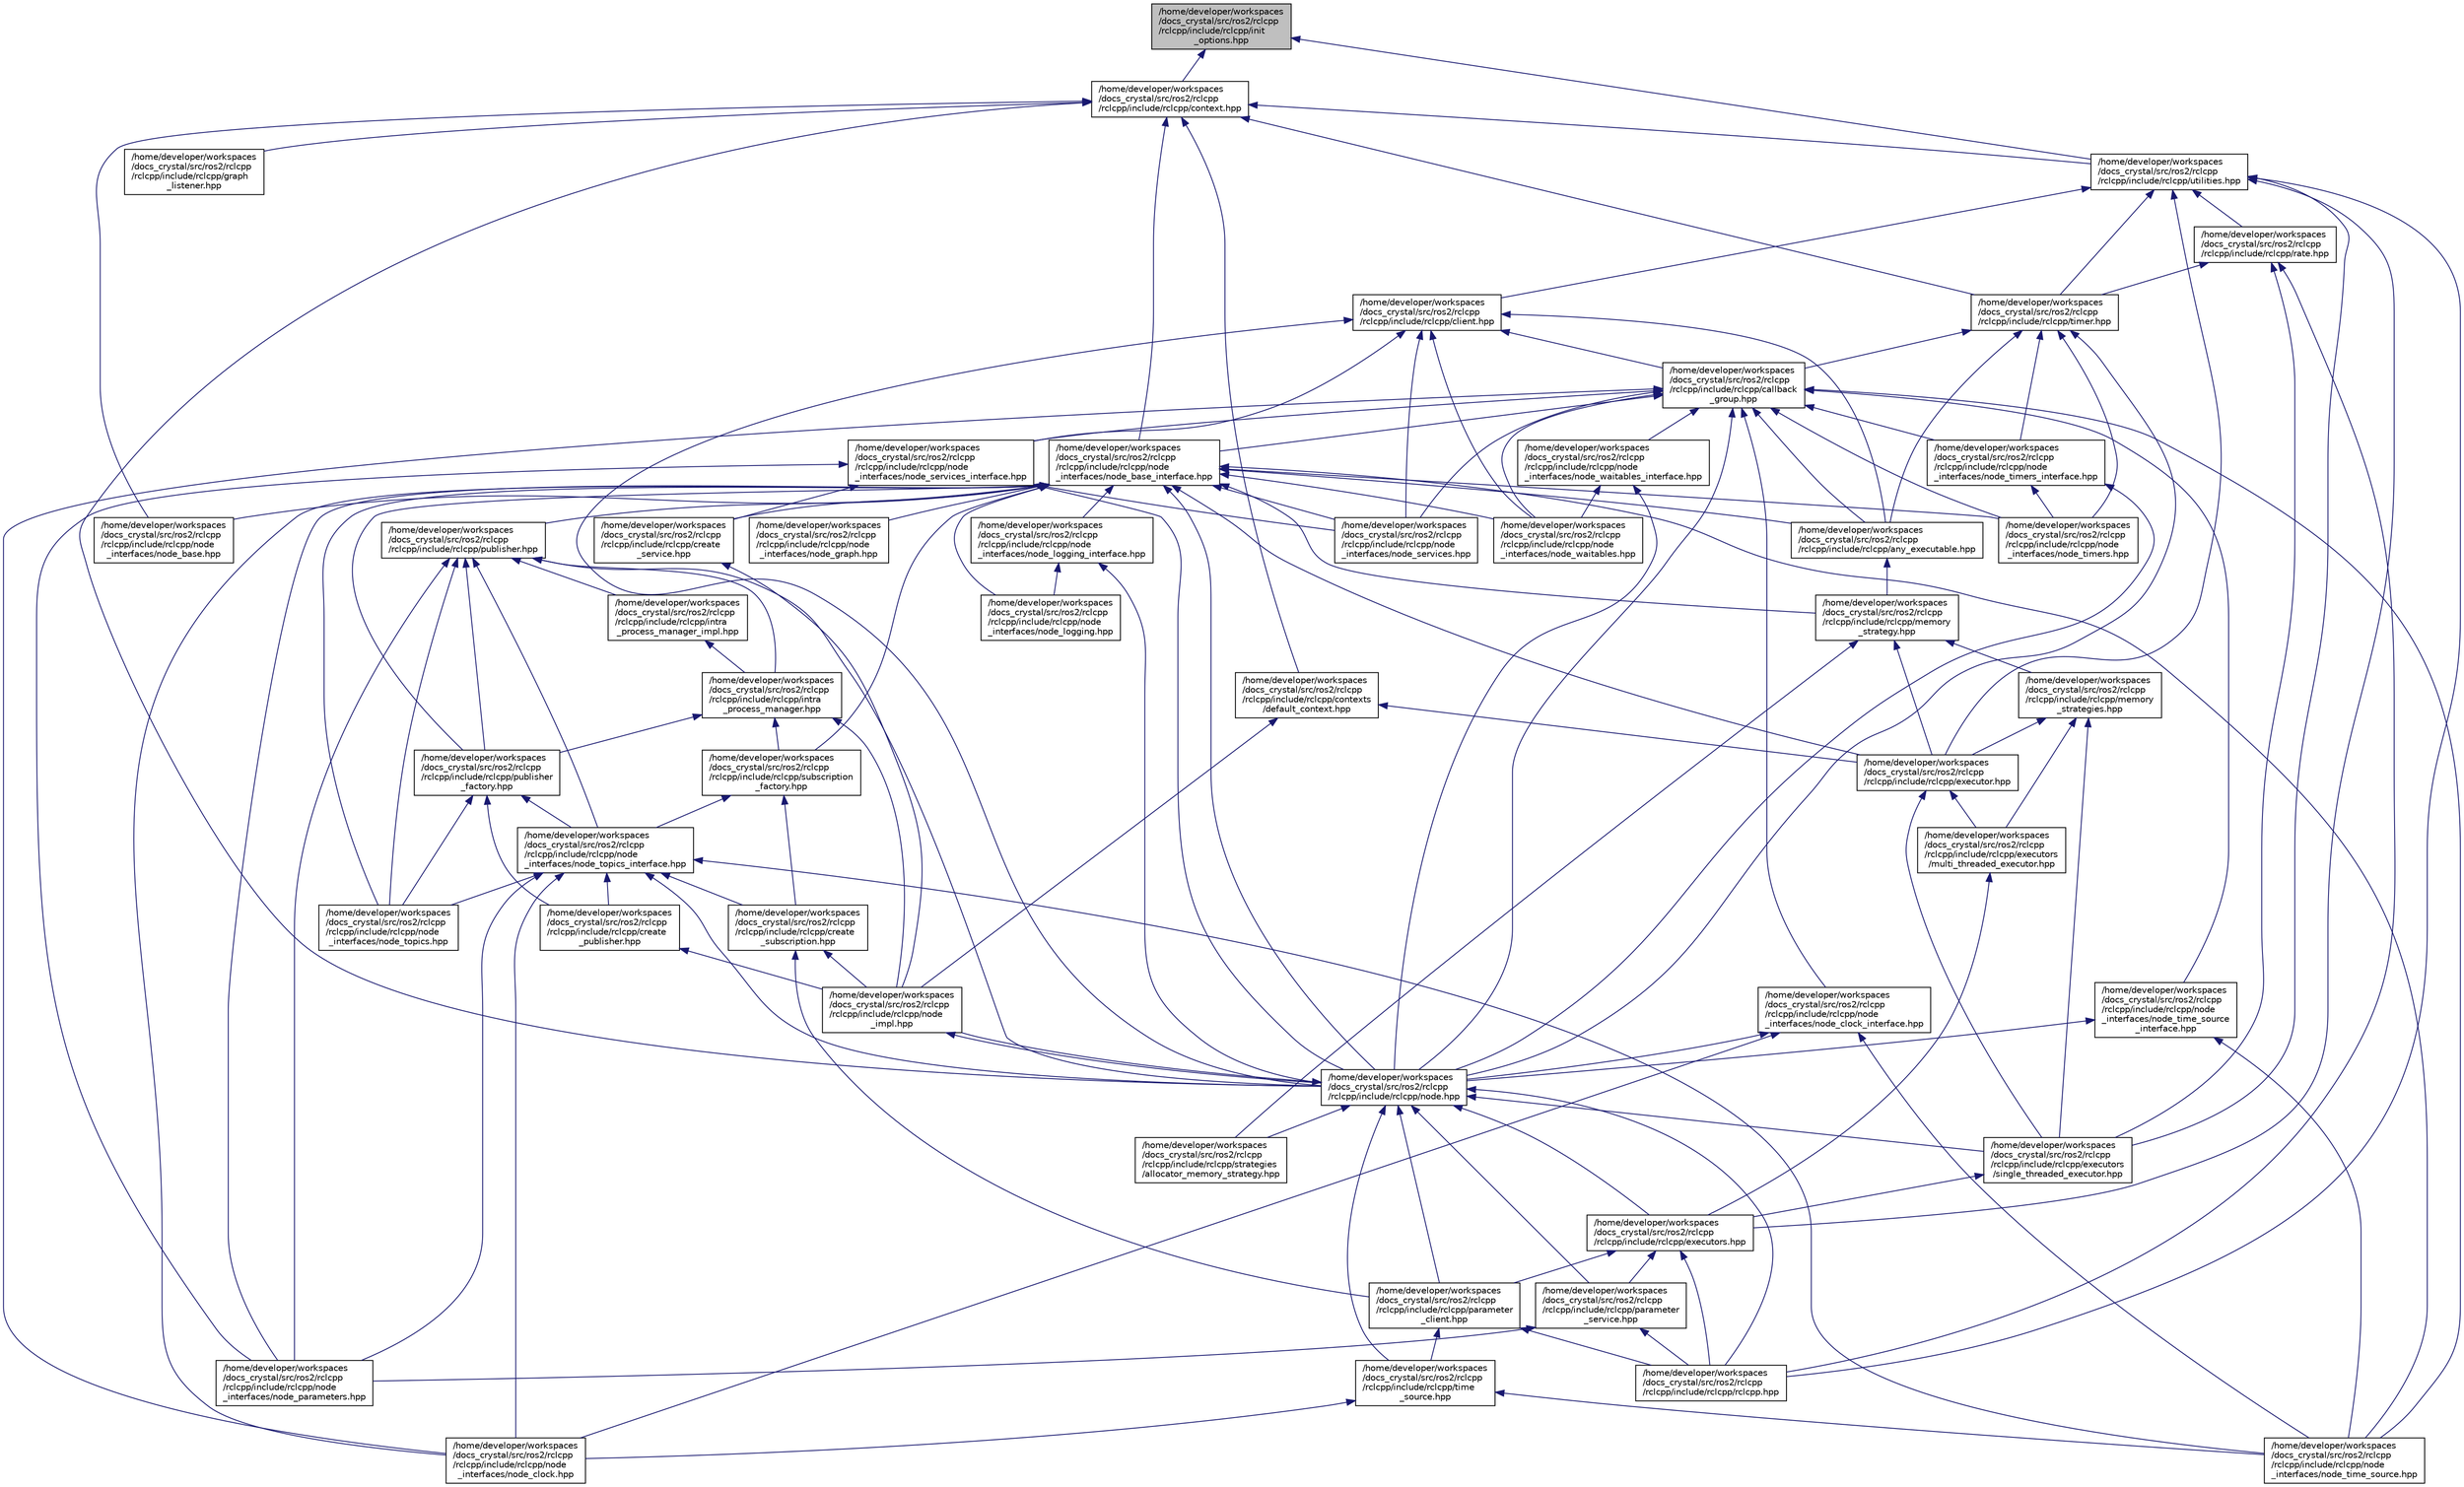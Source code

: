 digraph "/home/developer/workspaces/docs_crystal/src/ros2/rclcpp/rclcpp/include/rclcpp/init_options.hpp"
{
  edge [fontname="Helvetica",fontsize="10",labelfontname="Helvetica",labelfontsize="10"];
  node [fontname="Helvetica",fontsize="10",shape=record];
  Node8 [label="/home/developer/workspaces\l/docs_crystal/src/ros2/rclcpp\l/rclcpp/include/rclcpp/init\l_options.hpp",height=0.2,width=0.4,color="black", fillcolor="grey75", style="filled", fontcolor="black"];
  Node8 -> Node9 [dir="back",color="midnightblue",fontsize="10",style="solid",fontname="Helvetica"];
  Node9 [label="/home/developer/workspaces\l/docs_crystal/src/ros2/rclcpp\l/rclcpp/include/rclcpp/context.hpp",height=0.2,width=0.4,color="black", fillcolor="white", style="filled",URL="$context_8hpp.html"];
  Node9 -> Node10 [dir="back",color="midnightblue",fontsize="10",style="solid",fontname="Helvetica"];
  Node10 [label="/home/developer/workspaces\l/docs_crystal/src/ros2/rclcpp\l/rclcpp/include/rclcpp/contexts\l/default_context.hpp",height=0.2,width=0.4,color="black", fillcolor="white", style="filled",URL="$default__context_8hpp.html"];
  Node10 -> Node11 [dir="back",color="midnightblue",fontsize="10",style="solid",fontname="Helvetica"];
  Node11 [label="/home/developer/workspaces\l/docs_crystal/src/ros2/rclcpp\l/rclcpp/include/rclcpp/executor.hpp",height=0.2,width=0.4,color="black", fillcolor="white", style="filled",URL="$executor_8hpp.html"];
  Node11 -> Node12 [dir="back",color="midnightblue",fontsize="10",style="solid",fontname="Helvetica"];
  Node12 [label="/home/developer/workspaces\l/docs_crystal/src/ros2/rclcpp\l/rclcpp/include/rclcpp/executors\l/multi_threaded_executor.hpp",height=0.2,width=0.4,color="black", fillcolor="white", style="filled",URL="$multi__threaded__executor_8hpp.html"];
  Node12 -> Node13 [dir="back",color="midnightblue",fontsize="10",style="solid",fontname="Helvetica"];
  Node13 [label="/home/developer/workspaces\l/docs_crystal/src/ros2/rclcpp\l/rclcpp/include/rclcpp/executors.hpp",height=0.2,width=0.4,color="black", fillcolor="white", style="filled",URL="$executors_8hpp.html"];
  Node13 -> Node14 [dir="back",color="midnightblue",fontsize="10",style="solid",fontname="Helvetica"];
  Node14 [label="/home/developer/workspaces\l/docs_crystal/src/ros2/rclcpp\l/rclcpp/include/rclcpp/parameter\l_client.hpp",height=0.2,width=0.4,color="black", fillcolor="white", style="filled",URL="$parameter__client_8hpp.html"];
  Node14 -> Node15 [dir="back",color="midnightblue",fontsize="10",style="solid",fontname="Helvetica"];
  Node15 [label="/home/developer/workspaces\l/docs_crystal/src/ros2/rclcpp\l/rclcpp/include/rclcpp/rclcpp.hpp",height=0.2,width=0.4,color="black", fillcolor="white", style="filled",URL="$rclcpp_8hpp.html"];
  Node14 -> Node16 [dir="back",color="midnightblue",fontsize="10",style="solid",fontname="Helvetica"];
  Node16 [label="/home/developer/workspaces\l/docs_crystal/src/ros2/rclcpp\l/rclcpp/include/rclcpp/time\l_source.hpp",height=0.2,width=0.4,color="black", fillcolor="white", style="filled",URL="$time__source_8hpp.html"];
  Node16 -> Node17 [dir="back",color="midnightblue",fontsize="10",style="solid",fontname="Helvetica"];
  Node17 [label="/home/developer/workspaces\l/docs_crystal/src/ros2/rclcpp\l/rclcpp/include/rclcpp/node\l_interfaces/node_clock.hpp",height=0.2,width=0.4,color="black", fillcolor="white", style="filled",URL="$node__clock_8hpp.html"];
  Node16 -> Node18 [dir="back",color="midnightblue",fontsize="10",style="solid",fontname="Helvetica"];
  Node18 [label="/home/developer/workspaces\l/docs_crystal/src/ros2/rclcpp\l/rclcpp/include/rclcpp/node\l_interfaces/node_time_source.hpp",height=0.2,width=0.4,color="black", fillcolor="white", style="filled",URL="$node__time__source_8hpp.html"];
  Node13 -> Node19 [dir="back",color="midnightblue",fontsize="10",style="solid",fontname="Helvetica"];
  Node19 [label="/home/developer/workspaces\l/docs_crystal/src/ros2/rclcpp\l/rclcpp/include/rclcpp/parameter\l_service.hpp",height=0.2,width=0.4,color="black", fillcolor="white", style="filled",URL="$parameter__service_8hpp.html"];
  Node19 -> Node20 [dir="back",color="midnightblue",fontsize="10",style="solid",fontname="Helvetica"];
  Node20 [label="/home/developer/workspaces\l/docs_crystal/src/ros2/rclcpp\l/rclcpp/include/rclcpp/node\l_interfaces/node_parameters.hpp",height=0.2,width=0.4,color="black", fillcolor="white", style="filled",URL="$node__parameters_8hpp.html"];
  Node19 -> Node15 [dir="back",color="midnightblue",fontsize="10",style="solid",fontname="Helvetica"];
  Node13 -> Node15 [dir="back",color="midnightblue",fontsize="10",style="solid",fontname="Helvetica"];
  Node11 -> Node21 [dir="back",color="midnightblue",fontsize="10",style="solid",fontname="Helvetica"];
  Node21 [label="/home/developer/workspaces\l/docs_crystal/src/ros2/rclcpp\l/rclcpp/include/rclcpp/executors\l/single_threaded_executor.hpp",height=0.2,width=0.4,color="black", fillcolor="white", style="filled",URL="$single__threaded__executor_8hpp.html"];
  Node21 -> Node13 [dir="back",color="midnightblue",fontsize="10",style="solid",fontname="Helvetica"];
  Node10 -> Node22 [dir="back",color="midnightblue",fontsize="10",style="solid",fontname="Helvetica"];
  Node22 [label="/home/developer/workspaces\l/docs_crystal/src/ros2/rclcpp\l/rclcpp/include/rclcpp/node\l_impl.hpp",height=0.2,width=0.4,color="black", fillcolor="white", style="filled",URL="$node__impl_8hpp.html"];
  Node22 -> Node23 [dir="back",color="midnightblue",fontsize="10",style="solid",fontname="Helvetica"];
  Node23 [label="/home/developer/workspaces\l/docs_crystal/src/ros2/rclcpp\l/rclcpp/include/rclcpp/node.hpp",height=0.2,width=0.4,color="black", fillcolor="white", style="filled",URL="$node_8hpp.html"];
  Node23 -> Node21 [dir="back",color="midnightblue",fontsize="10",style="solid",fontname="Helvetica"];
  Node23 -> Node13 [dir="back",color="midnightblue",fontsize="10",style="solid",fontname="Helvetica"];
  Node23 -> Node22 [dir="back",color="midnightblue",fontsize="10",style="solid",fontname="Helvetica"];
  Node23 -> Node14 [dir="back",color="midnightblue",fontsize="10",style="solid",fontname="Helvetica"];
  Node23 -> Node19 [dir="back",color="midnightblue",fontsize="10",style="solid",fontname="Helvetica"];
  Node23 -> Node15 [dir="back",color="midnightblue",fontsize="10",style="solid",fontname="Helvetica"];
  Node23 -> Node24 [dir="back",color="midnightblue",fontsize="10",style="solid",fontname="Helvetica"];
  Node24 [label="/home/developer/workspaces\l/docs_crystal/src/ros2/rclcpp\l/rclcpp/include/rclcpp/strategies\l/allocator_memory_strategy.hpp",height=0.2,width=0.4,color="black", fillcolor="white", style="filled",URL="$allocator__memory__strategy_8hpp.html"];
  Node23 -> Node16 [dir="back",color="midnightblue",fontsize="10",style="solid",fontname="Helvetica"];
  Node9 -> Node25 [dir="back",color="midnightblue",fontsize="10",style="solid",fontname="Helvetica"];
  Node25 [label="/home/developer/workspaces\l/docs_crystal/src/ros2/rclcpp\l/rclcpp/include/rclcpp/graph\l_listener.hpp",height=0.2,width=0.4,color="black", fillcolor="white", style="filled",URL="$graph__listener_8hpp.html"];
  Node9 -> Node23 [dir="back",color="midnightblue",fontsize="10",style="solid",fontname="Helvetica"];
  Node9 -> Node26 [dir="back",color="midnightblue",fontsize="10",style="solid",fontname="Helvetica"];
  Node26 [label="/home/developer/workspaces\l/docs_crystal/src/ros2/rclcpp\l/rclcpp/include/rclcpp/node\l_interfaces/node_base.hpp",height=0.2,width=0.4,color="black", fillcolor="white", style="filled",URL="$node__base_8hpp.html"];
  Node9 -> Node27 [dir="back",color="midnightblue",fontsize="10",style="solid",fontname="Helvetica"];
  Node27 [label="/home/developer/workspaces\l/docs_crystal/src/ros2/rclcpp\l/rclcpp/include/rclcpp/node\l_interfaces/node_base_interface.hpp",height=0.2,width=0.4,color="black", fillcolor="white", style="filled",URL="$node__base__interface_8hpp.html"];
  Node27 -> Node28 [dir="back",color="midnightblue",fontsize="10",style="solid",fontname="Helvetica"];
  Node28 [label="/home/developer/workspaces\l/docs_crystal/src/ros2/rclcpp\l/rclcpp/include/rclcpp/any_executable.hpp",height=0.2,width=0.4,color="black", fillcolor="white", style="filled",URL="$any__executable_8hpp.html"];
  Node28 -> Node29 [dir="back",color="midnightblue",fontsize="10",style="solid",fontname="Helvetica"];
  Node29 [label="/home/developer/workspaces\l/docs_crystal/src/ros2/rclcpp\l/rclcpp/include/rclcpp/memory\l_strategy.hpp",height=0.2,width=0.4,color="black", fillcolor="white", style="filled",URL="$memory__strategy_8hpp.html"];
  Node29 -> Node11 [dir="back",color="midnightblue",fontsize="10",style="solid",fontname="Helvetica"];
  Node29 -> Node30 [dir="back",color="midnightblue",fontsize="10",style="solid",fontname="Helvetica"];
  Node30 [label="/home/developer/workspaces\l/docs_crystal/src/ros2/rclcpp\l/rclcpp/include/rclcpp/memory\l_strategies.hpp",height=0.2,width=0.4,color="black", fillcolor="white", style="filled",URL="$memory__strategies_8hpp.html"];
  Node30 -> Node11 [dir="back",color="midnightblue",fontsize="10",style="solid",fontname="Helvetica"];
  Node30 -> Node12 [dir="back",color="midnightblue",fontsize="10",style="solid",fontname="Helvetica"];
  Node30 -> Node21 [dir="back",color="midnightblue",fontsize="10",style="solid",fontname="Helvetica"];
  Node29 -> Node24 [dir="back",color="midnightblue",fontsize="10",style="solid",fontname="Helvetica"];
  Node27 -> Node31 [dir="back",color="midnightblue",fontsize="10",style="solid",fontname="Helvetica"];
  Node31 [label="/home/developer/workspaces\l/docs_crystal/src/ros2/rclcpp\l/rclcpp/include/rclcpp/create\l_service.hpp",height=0.2,width=0.4,color="black", fillcolor="white", style="filled",URL="$create__service_8hpp.html"];
  Node31 -> Node22 [dir="back",color="midnightblue",fontsize="10",style="solid",fontname="Helvetica"];
  Node27 -> Node11 [dir="back",color="midnightblue",fontsize="10",style="solid",fontname="Helvetica"];
  Node27 -> Node29 [dir="back",color="midnightblue",fontsize="10",style="solid",fontname="Helvetica"];
  Node27 -> Node23 [dir="back",color="midnightblue",fontsize="10",style="solid",fontname="Helvetica"];
  Node27 -> Node26 [dir="back",color="midnightblue",fontsize="10",style="solid",fontname="Helvetica"];
  Node27 -> Node17 [dir="back",color="midnightblue",fontsize="10",style="solid",fontname="Helvetica"];
  Node27 -> Node32 [dir="back",color="midnightblue",fontsize="10",style="solid",fontname="Helvetica"];
  Node32 [label="/home/developer/workspaces\l/docs_crystal/src/ros2/rclcpp\l/rclcpp/include/rclcpp/node\l_interfaces/node_graph.hpp",height=0.2,width=0.4,color="black", fillcolor="white", style="filled",URL="$node__graph_8hpp.html"];
  Node27 -> Node33 [dir="back",color="midnightblue",fontsize="10",style="solid",fontname="Helvetica"];
  Node33 [label="/home/developer/workspaces\l/docs_crystal/src/ros2/rclcpp\l/rclcpp/include/rclcpp/node\l_interfaces/node_logging.hpp",height=0.2,width=0.4,color="black", fillcolor="white", style="filled",URL="$node__logging_8hpp.html"];
  Node27 -> Node34 [dir="back",color="midnightblue",fontsize="10",style="solid",fontname="Helvetica"];
  Node34 [label="/home/developer/workspaces\l/docs_crystal/src/ros2/rclcpp\l/rclcpp/include/rclcpp/node\l_interfaces/node_logging_interface.hpp",height=0.2,width=0.4,color="black", fillcolor="white", style="filled",URL="$node__logging__interface_8hpp.html"];
  Node34 -> Node23 [dir="back",color="midnightblue",fontsize="10",style="solid",fontname="Helvetica"];
  Node34 -> Node33 [dir="back",color="midnightblue",fontsize="10",style="solid",fontname="Helvetica"];
  Node27 -> Node20 [dir="back",color="midnightblue",fontsize="10",style="solid",fontname="Helvetica"];
  Node27 -> Node35 [dir="back",color="midnightblue",fontsize="10",style="solid",fontname="Helvetica"];
  Node35 [label="/home/developer/workspaces\l/docs_crystal/src/ros2/rclcpp\l/rclcpp/include/rclcpp/node\l_interfaces/node_services.hpp",height=0.2,width=0.4,color="black", fillcolor="white", style="filled",URL="$node__services_8hpp.html"];
  Node27 -> Node18 [dir="back",color="midnightblue",fontsize="10",style="solid",fontname="Helvetica"];
  Node27 -> Node36 [dir="back",color="midnightblue",fontsize="10",style="solid",fontname="Helvetica"];
  Node36 [label="/home/developer/workspaces\l/docs_crystal/src/ros2/rclcpp\l/rclcpp/include/rclcpp/node\l_interfaces/node_timers.hpp",height=0.2,width=0.4,color="black", fillcolor="white", style="filled",URL="$node__timers_8hpp.html"];
  Node27 -> Node37 [dir="back",color="midnightblue",fontsize="10",style="solid",fontname="Helvetica"];
  Node37 [label="/home/developer/workspaces\l/docs_crystal/src/ros2/rclcpp\l/rclcpp/include/rclcpp/node\l_interfaces/node_topics.hpp",height=0.2,width=0.4,color="black", fillcolor="white", style="filled",URL="$node__topics_8hpp.html"];
  Node27 -> Node38 [dir="back",color="midnightblue",fontsize="10",style="solid",fontname="Helvetica"];
  Node38 [label="/home/developer/workspaces\l/docs_crystal/src/ros2/rclcpp\l/rclcpp/include/rclcpp/node\l_interfaces/node_waitables.hpp",height=0.2,width=0.4,color="black", fillcolor="white", style="filled",URL="$node__waitables_8hpp.html"];
  Node27 -> Node39 [dir="back",color="midnightblue",fontsize="10",style="solid",fontname="Helvetica"];
  Node39 [label="/home/developer/workspaces\l/docs_crystal/src/ros2/rclcpp\l/rclcpp/include/rclcpp/publisher.hpp",height=0.2,width=0.4,color="black", fillcolor="white", style="filled",URL="$publisher_8hpp.html"];
  Node39 -> Node40 [dir="back",color="midnightblue",fontsize="10",style="solid",fontname="Helvetica"];
  Node40 [label="/home/developer/workspaces\l/docs_crystal/src/ros2/rclcpp\l/rclcpp/include/rclcpp/intra\l_process_manager.hpp",height=0.2,width=0.4,color="black", fillcolor="white", style="filled",URL="$intra__process__manager_8hpp.html"];
  Node40 -> Node22 [dir="back",color="midnightblue",fontsize="10",style="solid",fontname="Helvetica"];
  Node40 -> Node41 [dir="back",color="midnightblue",fontsize="10",style="solid",fontname="Helvetica"];
  Node41 [label="/home/developer/workspaces\l/docs_crystal/src/ros2/rclcpp\l/rclcpp/include/rclcpp/publisher\l_factory.hpp",height=0.2,width=0.4,color="black", fillcolor="white", style="filled",URL="$publisher__factory_8hpp.html"];
  Node41 -> Node42 [dir="back",color="midnightblue",fontsize="10",style="solid",fontname="Helvetica"];
  Node42 [label="/home/developer/workspaces\l/docs_crystal/src/ros2/rclcpp\l/rclcpp/include/rclcpp/create\l_publisher.hpp",height=0.2,width=0.4,color="black", fillcolor="white", style="filled",URL="$create__publisher_8hpp.html"];
  Node42 -> Node22 [dir="back",color="midnightblue",fontsize="10",style="solid",fontname="Helvetica"];
  Node41 -> Node37 [dir="back",color="midnightblue",fontsize="10",style="solid",fontname="Helvetica"];
  Node41 -> Node43 [dir="back",color="midnightblue",fontsize="10",style="solid",fontname="Helvetica"];
  Node43 [label="/home/developer/workspaces\l/docs_crystal/src/ros2/rclcpp\l/rclcpp/include/rclcpp/node\l_interfaces/node_topics_interface.hpp",height=0.2,width=0.4,color="black", fillcolor="white", style="filled",URL="$node__topics__interface_8hpp.html"];
  Node43 -> Node42 [dir="back",color="midnightblue",fontsize="10",style="solid",fontname="Helvetica"];
  Node43 -> Node44 [dir="back",color="midnightblue",fontsize="10",style="solid",fontname="Helvetica"];
  Node44 [label="/home/developer/workspaces\l/docs_crystal/src/ros2/rclcpp\l/rclcpp/include/rclcpp/create\l_subscription.hpp",height=0.2,width=0.4,color="black", fillcolor="white", style="filled",URL="$create__subscription_8hpp.html"];
  Node44 -> Node22 [dir="back",color="midnightblue",fontsize="10",style="solid",fontname="Helvetica"];
  Node44 -> Node14 [dir="back",color="midnightblue",fontsize="10",style="solid",fontname="Helvetica"];
  Node43 -> Node23 [dir="back",color="midnightblue",fontsize="10",style="solid",fontname="Helvetica"];
  Node43 -> Node17 [dir="back",color="midnightblue",fontsize="10",style="solid",fontname="Helvetica"];
  Node43 -> Node20 [dir="back",color="midnightblue",fontsize="10",style="solid",fontname="Helvetica"];
  Node43 -> Node18 [dir="back",color="midnightblue",fontsize="10",style="solid",fontname="Helvetica"];
  Node43 -> Node37 [dir="back",color="midnightblue",fontsize="10",style="solid",fontname="Helvetica"];
  Node40 -> Node45 [dir="back",color="midnightblue",fontsize="10",style="solid",fontname="Helvetica"];
  Node45 [label="/home/developer/workspaces\l/docs_crystal/src/ros2/rclcpp\l/rclcpp/include/rclcpp/subscription\l_factory.hpp",height=0.2,width=0.4,color="black", fillcolor="white", style="filled",URL="$subscription__factory_8hpp.html"];
  Node45 -> Node44 [dir="back",color="midnightblue",fontsize="10",style="solid",fontname="Helvetica"];
  Node45 -> Node43 [dir="back",color="midnightblue",fontsize="10",style="solid",fontname="Helvetica"];
  Node39 -> Node46 [dir="back",color="midnightblue",fontsize="10",style="solid",fontname="Helvetica"];
  Node46 [label="/home/developer/workspaces\l/docs_crystal/src/ros2/rclcpp\l/rclcpp/include/rclcpp/intra\l_process_manager_impl.hpp",height=0.2,width=0.4,color="black", fillcolor="white", style="filled",URL="$intra__process__manager__impl_8hpp.html"];
  Node46 -> Node40 [dir="back",color="midnightblue",fontsize="10",style="solid",fontname="Helvetica"];
  Node39 -> Node23 [dir="back",color="midnightblue",fontsize="10",style="solid",fontname="Helvetica"];
  Node39 -> Node20 [dir="back",color="midnightblue",fontsize="10",style="solid",fontname="Helvetica"];
  Node39 -> Node37 [dir="back",color="midnightblue",fontsize="10",style="solid",fontname="Helvetica"];
  Node39 -> Node43 [dir="back",color="midnightblue",fontsize="10",style="solid",fontname="Helvetica"];
  Node39 -> Node41 [dir="back",color="midnightblue",fontsize="10",style="solid",fontname="Helvetica"];
  Node27 -> Node41 [dir="back",color="midnightblue",fontsize="10",style="solid",fontname="Helvetica"];
  Node27 -> Node45 [dir="back",color="midnightblue",fontsize="10",style="solid",fontname="Helvetica"];
  Node9 -> Node47 [dir="back",color="midnightblue",fontsize="10",style="solid",fontname="Helvetica"];
  Node47 [label="/home/developer/workspaces\l/docs_crystal/src/ros2/rclcpp\l/rclcpp/include/rclcpp/timer.hpp",height=0.2,width=0.4,color="black", fillcolor="white", style="filled",URL="$timer_8hpp.html"];
  Node47 -> Node28 [dir="back",color="midnightblue",fontsize="10",style="solid",fontname="Helvetica"];
  Node47 -> Node48 [dir="back",color="midnightblue",fontsize="10",style="solid",fontname="Helvetica"];
  Node48 [label="/home/developer/workspaces\l/docs_crystal/src/ros2/rclcpp\l/rclcpp/include/rclcpp/callback\l_group.hpp",height=0.2,width=0.4,color="black", fillcolor="white", style="filled",URL="$callback__group_8hpp.html"];
  Node48 -> Node28 [dir="back",color="midnightblue",fontsize="10",style="solid",fontname="Helvetica"];
  Node48 -> Node23 [dir="back",color="midnightblue",fontsize="10",style="solid",fontname="Helvetica"];
  Node48 -> Node27 [dir="back",color="midnightblue",fontsize="10",style="solid",fontname="Helvetica"];
  Node48 -> Node17 [dir="back",color="midnightblue",fontsize="10",style="solid",fontname="Helvetica"];
  Node48 -> Node49 [dir="back",color="midnightblue",fontsize="10",style="solid",fontname="Helvetica"];
  Node49 [label="/home/developer/workspaces\l/docs_crystal/src/ros2/rclcpp\l/rclcpp/include/rclcpp/node\l_interfaces/node_clock_interface.hpp",height=0.2,width=0.4,color="black", fillcolor="white", style="filled",URL="$node__clock__interface_8hpp.html"];
  Node49 -> Node23 [dir="back",color="midnightblue",fontsize="10",style="solid",fontname="Helvetica"];
  Node49 -> Node17 [dir="back",color="midnightblue",fontsize="10",style="solid",fontname="Helvetica"];
  Node49 -> Node18 [dir="back",color="midnightblue",fontsize="10",style="solid",fontname="Helvetica"];
  Node48 -> Node35 [dir="back",color="midnightblue",fontsize="10",style="solid",fontname="Helvetica"];
  Node48 -> Node50 [dir="back",color="midnightblue",fontsize="10",style="solid",fontname="Helvetica"];
  Node50 [label="/home/developer/workspaces\l/docs_crystal/src/ros2/rclcpp\l/rclcpp/include/rclcpp/node\l_interfaces/node_services_interface.hpp",height=0.2,width=0.4,color="black", fillcolor="white", style="filled",URL="$node__services__interface_8hpp.html"];
  Node50 -> Node31 [dir="back",color="midnightblue",fontsize="10",style="solid",fontname="Helvetica"];
  Node50 -> Node23 [dir="back",color="midnightblue",fontsize="10",style="solid",fontname="Helvetica"];
  Node50 -> Node20 [dir="back",color="midnightblue",fontsize="10",style="solid",fontname="Helvetica"];
  Node50 -> Node35 [dir="back",color="midnightblue",fontsize="10",style="solid",fontname="Helvetica"];
  Node48 -> Node18 [dir="back",color="midnightblue",fontsize="10",style="solid",fontname="Helvetica"];
  Node48 -> Node51 [dir="back",color="midnightblue",fontsize="10",style="solid",fontname="Helvetica"];
  Node51 [label="/home/developer/workspaces\l/docs_crystal/src/ros2/rclcpp\l/rclcpp/include/rclcpp/node\l_interfaces/node_time_source\l_interface.hpp",height=0.2,width=0.4,color="black", fillcolor="white", style="filled",URL="$node__time__source__interface_8hpp.html"];
  Node51 -> Node23 [dir="back",color="midnightblue",fontsize="10",style="solid",fontname="Helvetica"];
  Node51 -> Node18 [dir="back",color="midnightblue",fontsize="10",style="solid",fontname="Helvetica"];
  Node48 -> Node36 [dir="back",color="midnightblue",fontsize="10",style="solid",fontname="Helvetica"];
  Node48 -> Node52 [dir="back",color="midnightblue",fontsize="10",style="solid",fontname="Helvetica"];
  Node52 [label="/home/developer/workspaces\l/docs_crystal/src/ros2/rclcpp\l/rclcpp/include/rclcpp/node\l_interfaces/node_timers_interface.hpp",height=0.2,width=0.4,color="black", fillcolor="white", style="filled",URL="$node__timers__interface_8hpp.html"];
  Node52 -> Node23 [dir="back",color="midnightblue",fontsize="10",style="solid",fontname="Helvetica"];
  Node52 -> Node36 [dir="back",color="midnightblue",fontsize="10",style="solid",fontname="Helvetica"];
  Node48 -> Node38 [dir="back",color="midnightblue",fontsize="10",style="solid",fontname="Helvetica"];
  Node48 -> Node53 [dir="back",color="midnightblue",fontsize="10",style="solid",fontname="Helvetica"];
  Node53 [label="/home/developer/workspaces\l/docs_crystal/src/ros2/rclcpp\l/rclcpp/include/rclcpp/node\l_interfaces/node_waitables_interface.hpp",height=0.2,width=0.4,color="black", fillcolor="white", style="filled",URL="$node__waitables__interface_8hpp.html"];
  Node53 -> Node23 [dir="back",color="midnightblue",fontsize="10",style="solid",fontname="Helvetica"];
  Node53 -> Node38 [dir="back",color="midnightblue",fontsize="10",style="solid",fontname="Helvetica"];
  Node47 -> Node23 [dir="back",color="midnightblue",fontsize="10",style="solid",fontname="Helvetica"];
  Node47 -> Node36 [dir="back",color="midnightblue",fontsize="10",style="solid",fontname="Helvetica"];
  Node47 -> Node52 [dir="back",color="midnightblue",fontsize="10",style="solid",fontname="Helvetica"];
  Node9 -> Node54 [dir="back",color="midnightblue",fontsize="10",style="solid",fontname="Helvetica"];
  Node54 [label="/home/developer/workspaces\l/docs_crystal/src/ros2/rclcpp\l/rclcpp/include/rclcpp/utilities.hpp",height=0.2,width=0.4,color="black", fillcolor="white", style="filled",URL="$utilities_8hpp.html"];
  Node54 -> Node55 [dir="back",color="midnightblue",fontsize="10",style="solid",fontname="Helvetica"];
  Node55 [label="/home/developer/workspaces\l/docs_crystal/src/ros2/rclcpp\l/rclcpp/include/rclcpp/client.hpp",height=0.2,width=0.4,color="black", fillcolor="white", style="filled",URL="$client_8hpp.html"];
  Node55 -> Node28 [dir="back",color="midnightblue",fontsize="10",style="solid",fontname="Helvetica"];
  Node55 -> Node48 [dir="back",color="midnightblue",fontsize="10",style="solid",fontname="Helvetica"];
  Node55 -> Node23 [dir="back",color="midnightblue",fontsize="10",style="solid",fontname="Helvetica"];
  Node55 -> Node35 [dir="back",color="midnightblue",fontsize="10",style="solid",fontname="Helvetica"];
  Node55 -> Node50 [dir="back",color="midnightblue",fontsize="10",style="solid",fontname="Helvetica"];
  Node55 -> Node38 [dir="back",color="midnightblue",fontsize="10",style="solid",fontname="Helvetica"];
  Node54 -> Node11 [dir="back",color="midnightblue",fontsize="10",style="solid",fontname="Helvetica"];
  Node54 -> Node21 [dir="back",color="midnightblue",fontsize="10",style="solid",fontname="Helvetica"];
  Node54 -> Node13 [dir="back",color="midnightblue",fontsize="10",style="solid",fontname="Helvetica"];
  Node54 -> Node56 [dir="back",color="midnightblue",fontsize="10",style="solid",fontname="Helvetica"];
  Node56 [label="/home/developer/workspaces\l/docs_crystal/src/ros2/rclcpp\l/rclcpp/include/rclcpp/rate.hpp",height=0.2,width=0.4,color="black", fillcolor="white", style="filled",URL="$rate_8hpp.html"];
  Node56 -> Node21 [dir="back",color="midnightblue",fontsize="10",style="solid",fontname="Helvetica"];
  Node56 -> Node15 [dir="back",color="midnightblue",fontsize="10",style="solid",fontname="Helvetica"];
  Node56 -> Node47 [dir="back",color="midnightblue",fontsize="10",style="solid",fontname="Helvetica"];
  Node54 -> Node15 [dir="back",color="midnightblue",fontsize="10",style="solid",fontname="Helvetica"];
  Node54 -> Node47 [dir="back",color="midnightblue",fontsize="10",style="solid",fontname="Helvetica"];
  Node8 -> Node54 [dir="back",color="midnightblue",fontsize="10",style="solid",fontname="Helvetica"];
}
